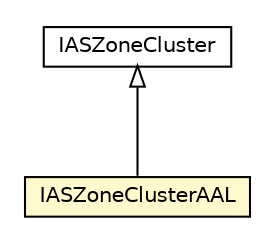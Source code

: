 #!/usr/local/bin/dot
#
# Class diagram 
# Generated by UMLGraph version R5_6-24-gf6e263 (http://www.umlgraph.org/)
#

digraph G {
	edge [fontname="Helvetica",fontsize=10,labelfontname="Helvetica",labelfontsize=10];
	node [fontname="Helvetica",fontsize=10,shape=plaintext];
	nodesep=0.25;
	ranksep=0.5;
	// org.universAAL.lddi.zigbee.commissioning.clusters.impl.IASZoneClusterAAL
	c171394 [label=<<table title="org.universAAL.lddi.zigbee.commissioning.clusters.impl.IASZoneClusterAAL" border="0" cellborder="1" cellspacing="0" cellpadding="2" port="p" bgcolor="lemonChiffon" href="./IASZoneClusterAAL.html">
		<tr><td><table border="0" cellspacing="0" cellpadding="1">
<tr><td align="center" balign="center"> IASZoneClusterAAL </td></tr>
		</table></td></tr>
		</table>>, URL="./IASZoneClusterAAL.html", fontname="Helvetica", fontcolor="black", fontsize=10.0];
	//org.universAAL.lddi.zigbee.commissioning.clusters.impl.IASZoneClusterAAL extends it.cnr.isti.zigbee.zcl.library.impl.security_safety.IASZoneCluster
	c171468:p -> c171394:p [dir=back,arrowtail=empty];
	// it.cnr.isti.zigbee.zcl.library.impl.security_safety.IASZoneCluster
	c171468 [label=<<table title="it.cnr.isti.zigbee.zcl.library.impl.security_safety.IASZoneCluster" border="0" cellborder="1" cellspacing="0" cellpadding="2" port="p" href="http://java.sun.com/j2se/1.4.2/docs/api/it/cnr/isti/zigbee/zcl/library/impl/security_safety/IASZoneCluster.html">
		<tr><td><table border="0" cellspacing="0" cellpadding="1">
<tr><td align="center" balign="center"> IASZoneCluster </td></tr>
		</table></td></tr>
		</table>>, URL="http://java.sun.com/j2se/1.4.2/docs/api/it/cnr/isti/zigbee/zcl/library/impl/security_safety/IASZoneCluster.html", fontname="Helvetica", fontcolor="black", fontsize=10.0];
}

